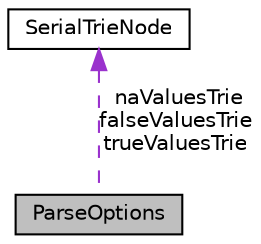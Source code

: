 digraph "ParseOptions"
{
  edge [fontname="Helvetica",fontsize="10",labelfontname="Helvetica",labelfontsize="10"];
  node [fontname="Helvetica",fontsize="10",shape=record];
  Node1 [label="ParseOptions",height=0.2,width=0.4,color="black", fillcolor="grey75", style="filled", fontcolor="black"];
  Node2 -> Node1 [dir="back",color="darkorchid3",fontsize="10",style="dashed",label=" naValuesTrie\nfalseValuesTrie\ntrueValuesTrie" ,fontname="Helvetica"];
  Node2 [label="SerialTrieNode",height=0.2,width=0.4,color="black", fillcolor="white", style="filled",URL="$structSerialTrieNode.html"];
}
